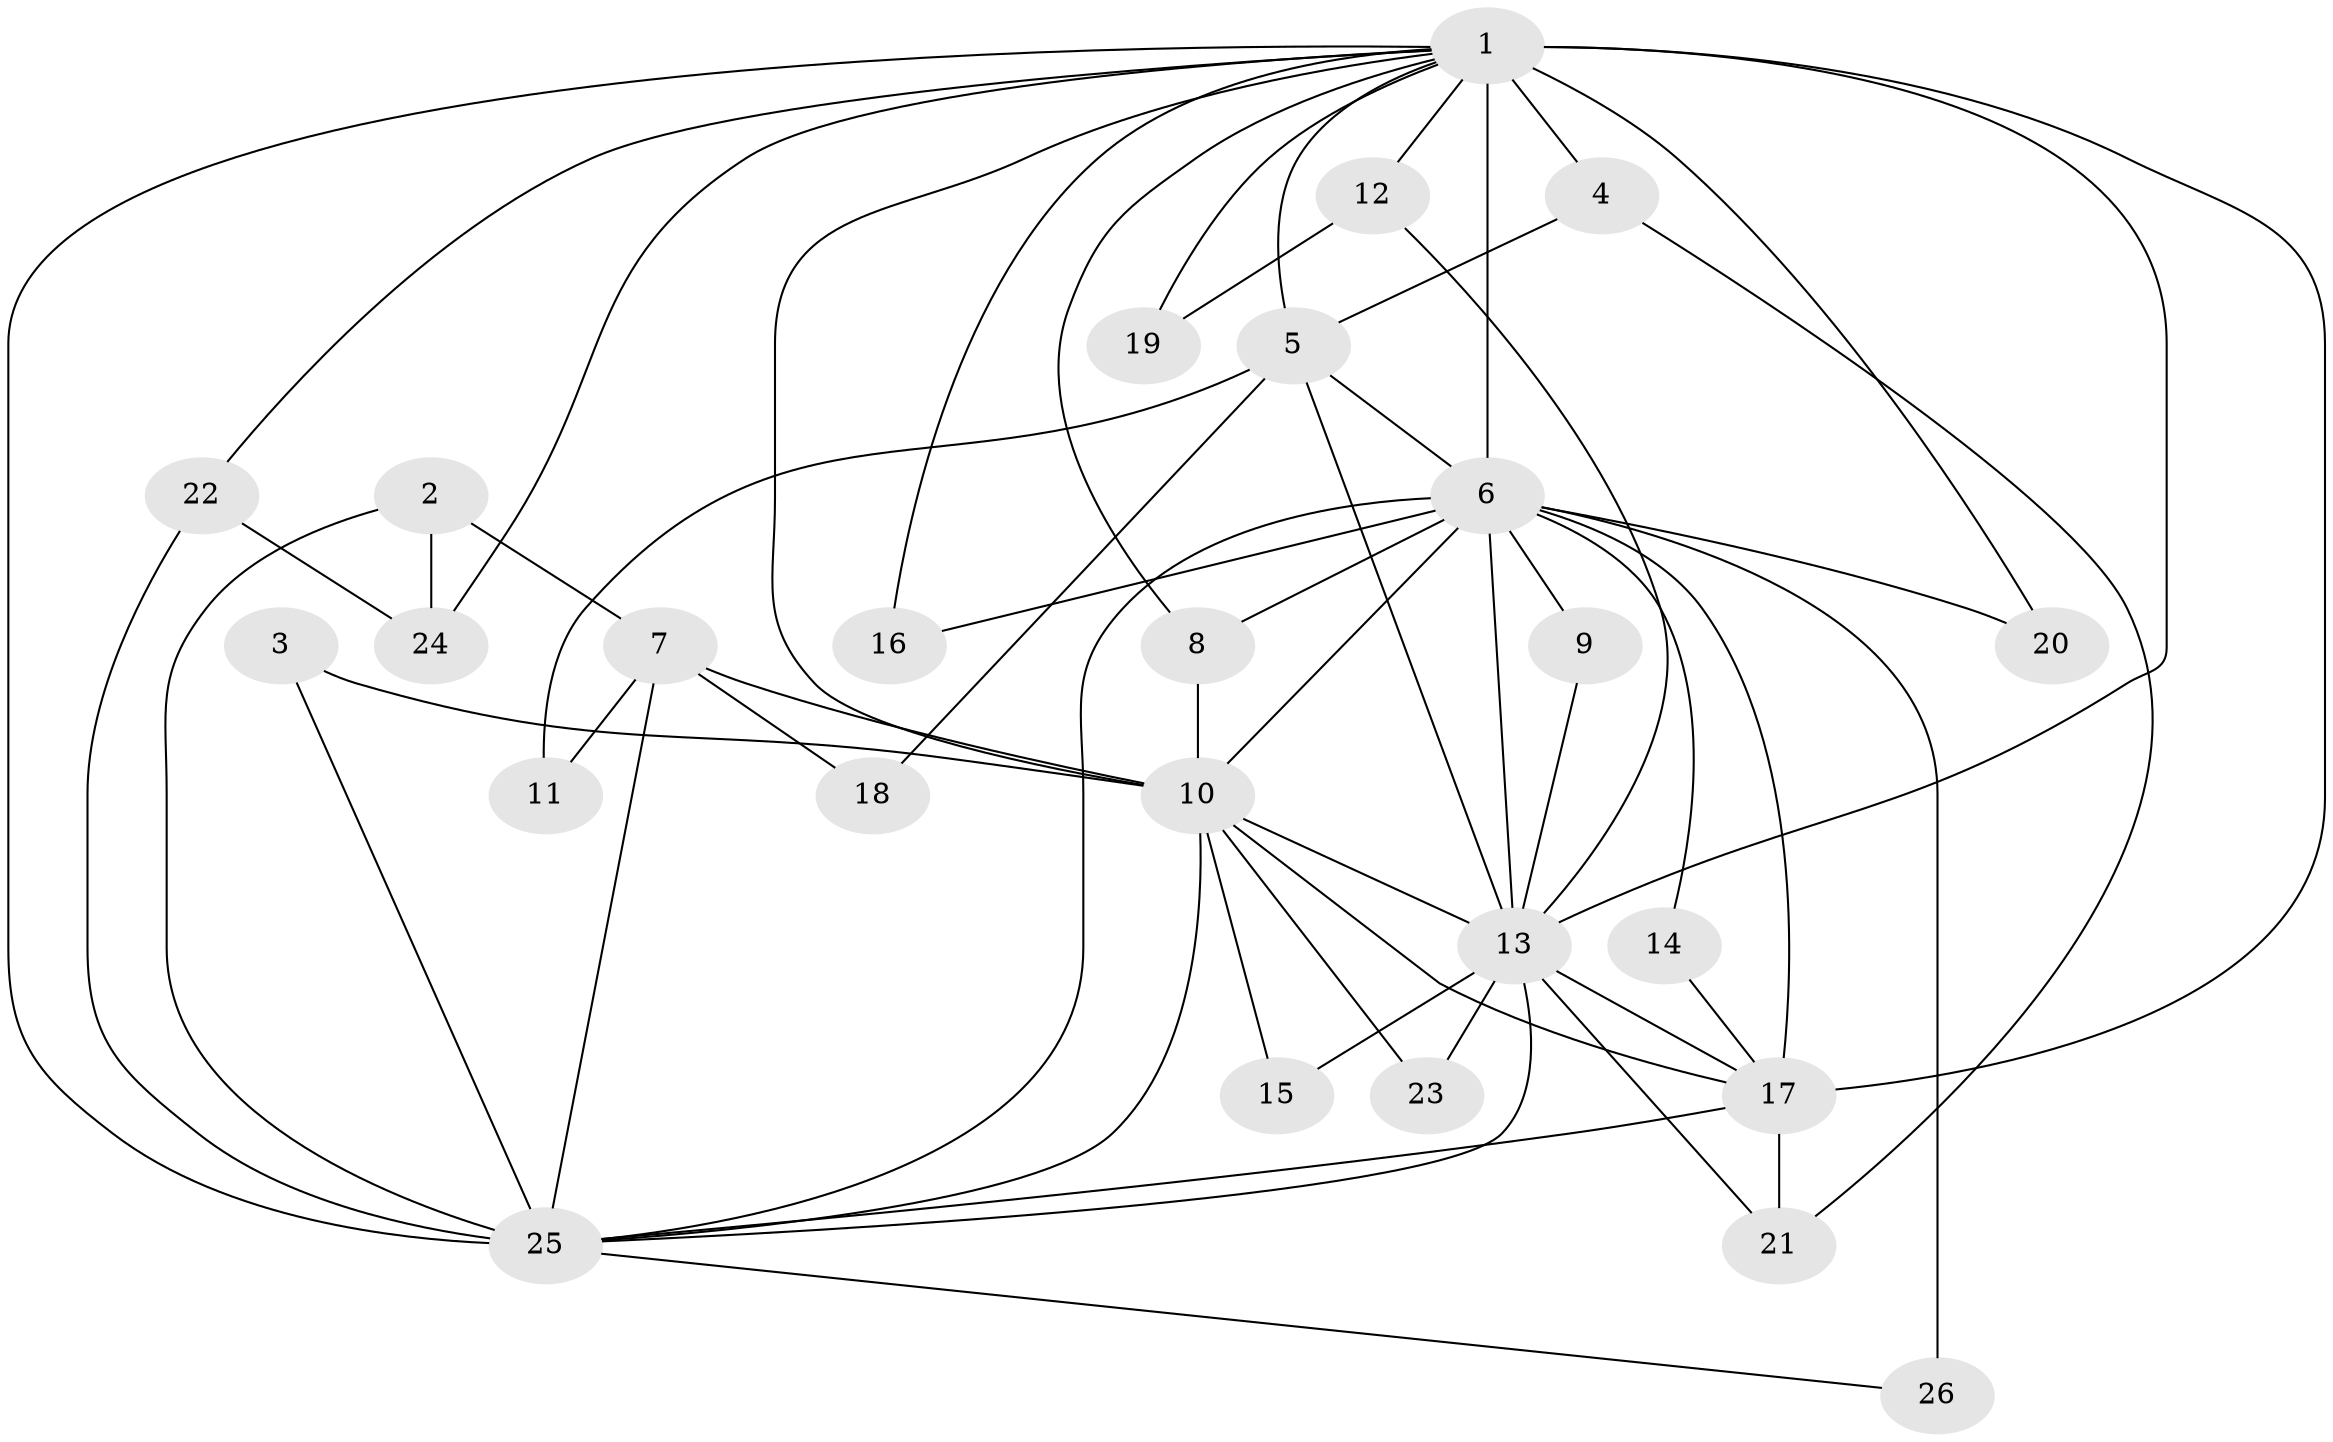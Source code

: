 // original degree distribution, {11: 0.0392156862745098, 17: 0.058823529411764705, 13: 0.0196078431372549, 19: 0.0392156862745098, 14: 0.0196078431372549, 12: 0.0196078431372549, 6: 0.0196078431372549, 3: 0.1568627450980392, 7: 0.0196078431372549, 2: 0.5686274509803921, 5: 0.0196078431372549, 4: 0.0196078431372549}
// Generated by graph-tools (version 1.1) at 2025/01/03/09/25 03:01:21]
// undirected, 26 vertices, 59 edges
graph export_dot {
graph [start="1"]
  node [color=gray90,style=filled];
  1;
  2;
  3;
  4;
  5;
  6;
  7;
  8;
  9;
  10;
  11;
  12;
  13;
  14;
  15;
  16;
  17;
  18;
  19;
  20;
  21;
  22;
  23;
  24;
  25;
  26;
  1 -- 4 [weight=1.0];
  1 -- 5 [weight=1.0];
  1 -- 6 [weight=8.0];
  1 -- 8 [weight=1.0];
  1 -- 10 [weight=5.0];
  1 -- 12 [weight=1.0];
  1 -- 13 [weight=6.0];
  1 -- 16 [weight=1.0];
  1 -- 17 [weight=5.0];
  1 -- 19 [weight=2.0];
  1 -- 20 [weight=1.0];
  1 -- 22 [weight=1.0];
  1 -- 24 [weight=2.0];
  1 -- 25 [weight=5.0];
  2 -- 7 [weight=1.0];
  2 -- 24 [weight=1.0];
  2 -- 25 [weight=1.0];
  3 -- 10 [weight=1.0];
  3 -- 25 [weight=1.0];
  4 -- 5 [weight=1.0];
  4 -- 21 [weight=1.0];
  5 -- 6 [weight=2.0];
  5 -- 11 [weight=1.0];
  5 -- 13 [weight=1.0];
  5 -- 18 [weight=1.0];
  6 -- 8 [weight=1.0];
  6 -- 9 [weight=2.0];
  6 -- 10 [weight=2.0];
  6 -- 13 [weight=2.0];
  6 -- 14 [weight=1.0];
  6 -- 16 [weight=1.0];
  6 -- 17 [weight=2.0];
  6 -- 20 [weight=1.0];
  6 -- 25 [weight=3.0];
  6 -- 26 [weight=2.0];
  7 -- 10 [weight=2.0];
  7 -- 11 [weight=1.0];
  7 -- 18 [weight=1.0];
  7 -- 25 [weight=1.0];
  8 -- 10 [weight=1.0];
  9 -- 13 [weight=1.0];
  10 -- 13 [weight=1.0];
  10 -- 15 [weight=1.0];
  10 -- 17 [weight=2.0];
  10 -- 23 [weight=1.0];
  10 -- 25 [weight=1.0];
  12 -- 13 [weight=1.0];
  12 -- 19 [weight=1.0];
  13 -- 15 [weight=1.0];
  13 -- 17 [weight=1.0];
  13 -- 21 [weight=1.0];
  13 -- 23 [weight=1.0];
  13 -- 25 [weight=1.0];
  14 -- 17 [weight=1.0];
  17 -- 21 [weight=1.0];
  17 -- 25 [weight=2.0];
  22 -- 24 [weight=1.0];
  22 -- 25 [weight=2.0];
  25 -- 26 [weight=1.0];
}
